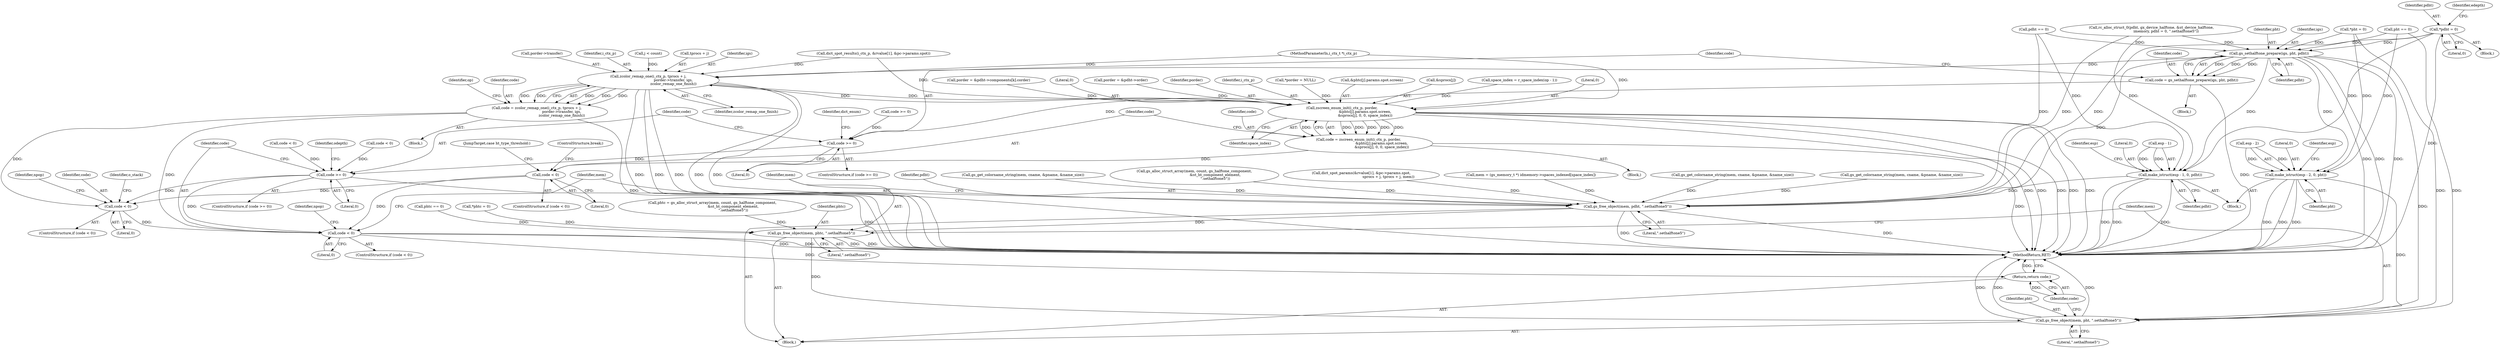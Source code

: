 digraph "0_ghostscript_f5c7555c30393e64ec1f5ab0dfae5b55b3b3fc78@pointer" {
"1000149" [label="(Call,*pdht = 0)"];
"1000681" [label="(Call,gs_sethalftone_prepare(igs, pht, pdht))"];
"1000679" [label="(Call,code = gs_sethalftone_prepare(igs, pht, pdht))"];
"1000686" [label="(Call,code >= 0)"];
"1000791" [label="(Call,code >= 0)"];
"1000983" [label="(Call,code < 0)"];
"1001013" [label="(Call,code < 0)"];
"1001029" [label="(Return,return code;)"];
"1000833" [label="(Call,make_istruct(esp - 2, 0, pht))"];
"1001025" [label="(Call,gs_free_object(mem, pht, \".sethalftone5\"))"];
"1000839" [label="(Call,make_istruct(esp - 1, 0, pdht))"];
"1001017" [label="(Call,gs_free_object(mem, pdht, \".sethalftone5\"))"];
"1001021" [label="(Call,gs_free_object(mem, phtc, \".sethalftone5\"))"];
"1000967" [label="(Call,zcolor_remap_one(i_ctx_p, tprocs + j,\n                                            porder->transfer, igs,\n                                            zcolor_remap_one_finish))"];
"1000927" [label="(Call,zscreen_enum_init(i_ctx_p, porder,\n                                         &phtc[j].params.spot.screen,\n                                         &sprocs[j], 0, 0, space_index))"];
"1000925" [label="(Call,code = zscreen_enum_init(i_ctx_p, porder,\n                                         &phtc[j].params.spot.screen,\n                                         &sprocs[j], 0, 0, space_index))"];
"1000948" [label="(Call,code < 0)"];
"1000965" [label="(Call,code = zcolor_remap_one(i_ctx_p, tprocs + j,\n                                            porder->transfer, igs,\n                                            zcolor_remap_one_finish))"];
"1000409" [label="(Call,phtc == 0)"];
"1000687" [label="(Identifier,code)"];
"1000791" [label="(Call,code >= 0)"];
"1001028" [label="(Literal,\".sethalftone5\")"];
"1000839" [label="(Call,make_istruct(esp - 1, 0, pdht))"];
"1000386" [label="(Call,gs_alloc_struct_array(mem, count, gs_halftone_component,\n                                     &st_ht_component_element,\n                                     \".sethalftone5\"))"];
"1001027" [label="(Identifier,pht)"];
"1000150" [label="(Identifier,pdht)"];
"1001014" [label="(Identifier,code)"];
"1000967" [label="(Call,zcolor_remap_one(i_ctx_p, tprocs + j,\n                                            porder->transfer, igs,\n                                            zcolor_remap_one_finish))"];
"1000906" [label="(Call,porder = &pdht->components[k].corder)"];
"1001017" [label="(Call,gs_free_object(mem, pdht, \".sethalftone5\"))"];
"1000846" [label="(Identifier,esp)"];
"1000646" [label="(Block,)"];
"1001026" [label="(Identifier,mem)"];
"1000145" [label="(Call,*pht = 0)"];
"1000746" [label="(Call,code < 0)"];
"1000947" [label="(ControlStructure,if (code < 0))"];
"1000794" [label="(Block,)"];
"1000978" [label="(Identifier,op)"];
"1001016" [label="(Block,)"];
"1000927" [label="(Call,zscreen_enum_init(i_ctx_p, porder,\n                                         &phtc[j].params.spot.screen,\n                                         &sprocs[j], 0, 0, space_index))"];
"1000983" [label="(Call,code < 0)"];
"1001018" [label="(Identifier,mem)"];
"1000393" [label="(Call,rc_alloc_struct_0(pdht, gx_device_halftone, &st_device_halftone,\n                          imemory, pdht = 0, \".sethalftone5\"))"];
"1001025" [label="(Call,gs_free_object(mem, pht, \".sethalftone5\"))"];
"1000790" [label="(ControlStructure,if (code >= 0))"];
"1000944" [label="(Literal,0)"];
"1000985" [label="(Literal,0)"];
"1000551" [label="(Call,dict_spot_params(&rvalue[1], &pc->params.spot,\n                                                sprocs + j, tprocs + j, mem))"];
"1000684" [label="(Identifier,pdht)"];
"1000833" [label="(Call,make_istruct(esp - 2, 0, pht))"];
"1000975" [label="(Identifier,igs)"];
"1000868" [label="(Call,porder = &pdht->order)"];
"1000951" [label="(ControlStructure,break;)"];
"1000929" [label="(Identifier,porder)"];
"1000952" [label="(JumpTarget,case ht_type_threshold:)"];
"1000844" [label="(Identifier,pdht)"];
"1000948" [label="(Call,code < 0)"];
"1000688" [label="(Literal,0)"];
"1000405" [label="(Call,pht == 0)"];
"1000203" [label="(Call,space_index = r_space_index(op - 1))"];
"1001015" [label="(Literal,0)"];
"1000838" [label="(Identifier,pht)"];
"1000945" [label="(Literal,0)"];
"1000960" [label="(Block,)"];
"1000209" [label="(Call,mem = (gs_memory_t *) idmemory->spaces_indexed[space_index])"];
"1001012" [label="(ControlStructure,if (code < 0))"];
"1000685" [label="(ControlStructure,if (code >= 0))"];
"1000134" [label="(Call,*phtc = 0)"];
"1000683" [label="(Identifier,pht)"];
"1000984" [label="(Identifier,code)"];
"1000982" [label="(ControlStructure,if (code < 0))"];
"1001024" [label="(Literal,\".sethalftone5\")"];
"1000126" [label="(MethodParameterIn,i_ctx_t *i_ctx_p)"];
"1000295" [label="(Call,gs_get_colorname_string(mem, cname, &pname, &name_size))"];
"1000792" [label="(Identifier,code)"];
"1000771" [label="(Call,dict_spot_results(i_ctx_p, &rvalue[1], &pc->params.spot))"];
"1000682" [label="(Identifier,igs)"];
"1001022" [label="(Identifier,mem)"];
"1000834" [label="(Call,esp - 2)"];
"1000925" [label="(Call,code = zscreen_enum_init(i_ctx_p, porder,\n                                         &phtc[j].params.spot.screen,\n                                         &sprocs[j], 0, 0, space_index))"];
"1000412" [label="(Call,pdht == 0)"];
"1000843" [label="(Literal,0)"];
"1000972" [label="(Call,porder->transfer)"];
"1000793" [label="(Literal,0)"];
"1000966" [label="(Identifier,code)"];
"1000797" [label="(Identifier,odepth)"];
"1000151" [label="(Literal,0)"];
"1000691" [label="(Identifier,dict_enum)"];
"1000837" [label="(Literal,0)"];
"1000989" [label="(Identifier,o_stack)"];
"1000149" [label="(Call,*pdht = 0)"];
"1001032" [label="(Identifier,npop)"];
"1001030" [label="(Identifier,code)"];
"1000968" [label="(Identifier,i_ctx_p)"];
"1001010" [label="(Identifier,npop)"];
"1000127" [label="(Block,)"];
"1000928" [label="(Identifier,i_ctx_p)"];
"1000859" [label="(Call,*porder = NULL)"];
"1000949" [label="(Identifier,code)"];
"1000679" [label="(Call,code = gs_sethalftone_prepare(igs, pht, pdht))"];
"1000852" [label="(Call,j < count)"];
"1000950" [label="(Literal,0)"];
"1000965" [label="(Call,code = zcolor_remap_one(i_ctx_p, tprocs + j,\n                                            porder->transfer, igs,\n                                            zcolor_remap_one_finish))"];
"1000841" [label="(Identifier,esp)"];
"1000680" [label="(Identifier,code)"];
"1000384" [label="(Call,phtc = gs_alloc_struct_array(mem, count, gs_halftone_component,\n                                     &st_ht_component_element,\n                                     \".sethalftone5\"))"];
"1000157" [label="(Identifier,edepth)"];
"1000681" [label="(Call,gs_sethalftone_prepare(igs, pht, pdht))"];
"1000738" [label="(Call,gs_get_colorname_string(mem, cname, &pname, &name_size))"];
"1000930" [label="(Call,&phtc[j].params.spot.screen)"];
"1000923" [label="(Block,)"];
"1000784" [label="(Call,code < 0)"];
"1001023" [label="(Identifier,phtc)"];
"1000840" [label="(Call,esp - 1)"];
"1000946" [label="(Identifier,space_index)"];
"1000969" [label="(Call,tprocs + j)"];
"1001021" [label="(Call,gs_free_object(mem, phtc, \".sethalftone5\"))"];
"1001029" [label="(Return,return code;)"];
"1000940" [label="(Call,&sprocs[j])"];
"1001042" [label="(MethodReturn,RET)"];
"1000643" [label="(Call,code >= 0)"];
"1001019" [label="(Identifier,pdht)"];
"1000976" [label="(Identifier,zcolor_remap_one_finish)"];
"1001020" [label="(Literal,\".sethalftone5\")"];
"1001013" [label="(Call,code < 0)"];
"1000686" [label="(Call,code >= 0)"];
"1000926" [label="(Identifier,code)"];
"1000481" [label="(Call,gs_get_colorname_string(mem, cname, &pname, &name_size))"];
"1000149" -> "1000127"  [label="AST: "];
"1000149" -> "1000151"  [label="CFG: "];
"1000150" -> "1000149"  [label="AST: "];
"1000151" -> "1000149"  [label="AST: "];
"1000157" -> "1000149"  [label="CFG: "];
"1000149" -> "1001042"  [label="DDG: "];
"1000149" -> "1000681"  [label="DDG: "];
"1000149" -> "1000839"  [label="DDG: "];
"1000149" -> "1001017"  [label="DDG: "];
"1000681" -> "1000679"  [label="AST: "];
"1000681" -> "1000684"  [label="CFG: "];
"1000682" -> "1000681"  [label="AST: "];
"1000683" -> "1000681"  [label="AST: "];
"1000684" -> "1000681"  [label="AST: "];
"1000679" -> "1000681"  [label="CFG: "];
"1000681" -> "1001042"  [label="DDG: "];
"1000681" -> "1001042"  [label="DDG: "];
"1000681" -> "1001042"  [label="DDG: "];
"1000681" -> "1000679"  [label="DDG: "];
"1000681" -> "1000679"  [label="DDG: "];
"1000681" -> "1000679"  [label="DDG: "];
"1000405" -> "1000681"  [label="DDG: "];
"1000145" -> "1000681"  [label="DDG: "];
"1000393" -> "1000681"  [label="DDG: "];
"1000412" -> "1000681"  [label="DDG: "];
"1000681" -> "1000833"  [label="DDG: "];
"1000681" -> "1000839"  [label="DDG: "];
"1000681" -> "1000967"  [label="DDG: "];
"1000681" -> "1001017"  [label="DDG: "];
"1000681" -> "1001025"  [label="DDG: "];
"1000679" -> "1000646"  [label="AST: "];
"1000680" -> "1000679"  [label="AST: "];
"1000687" -> "1000679"  [label="CFG: "];
"1000679" -> "1001042"  [label="DDG: "];
"1000679" -> "1000686"  [label="DDG: "];
"1000686" -> "1000685"  [label="AST: "];
"1000686" -> "1000688"  [label="CFG: "];
"1000687" -> "1000686"  [label="AST: "];
"1000688" -> "1000686"  [label="AST: "];
"1000691" -> "1000686"  [label="CFG: "];
"1000792" -> "1000686"  [label="CFG: "];
"1000643" -> "1000686"  [label="DDG: "];
"1000686" -> "1000791"  [label="DDG: "];
"1000791" -> "1000790"  [label="AST: "];
"1000791" -> "1000793"  [label="CFG: "];
"1000792" -> "1000791"  [label="AST: "];
"1000793" -> "1000791"  [label="AST: "];
"1000797" -> "1000791"  [label="CFG: "];
"1001014" -> "1000791"  [label="CFG: "];
"1000791" -> "1001042"  [label="DDG: "];
"1000784" -> "1000791"  [label="DDG: "];
"1000746" -> "1000791"  [label="DDG: "];
"1000791" -> "1000983"  [label="DDG: "];
"1000791" -> "1001013"  [label="DDG: "];
"1000983" -> "1000982"  [label="AST: "];
"1000983" -> "1000985"  [label="CFG: "];
"1000984" -> "1000983"  [label="AST: "];
"1000985" -> "1000983"  [label="AST: "];
"1000989" -> "1000983"  [label="CFG: "];
"1001010" -> "1000983"  [label="CFG: "];
"1000965" -> "1000983"  [label="DDG: "];
"1000948" -> "1000983"  [label="DDG: "];
"1000983" -> "1001013"  [label="DDG: "];
"1001013" -> "1001012"  [label="AST: "];
"1001013" -> "1001015"  [label="CFG: "];
"1001014" -> "1001013"  [label="AST: "];
"1001015" -> "1001013"  [label="AST: "];
"1001018" -> "1001013"  [label="CFG: "];
"1001032" -> "1001013"  [label="CFG: "];
"1001013" -> "1001042"  [label="DDG: "];
"1001013" -> "1001042"  [label="DDG: "];
"1000965" -> "1001013"  [label="DDG: "];
"1000948" -> "1001013"  [label="DDG: "];
"1001013" -> "1001029"  [label="DDG: "];
"1001029" -> "1001016"  [label="AST: "];
"1001029" -> "1001030"  [label="CFG: "];
"1001030" -> "1001029"  [label="AST: "];
"1001042" -> "1001029"  [label="CFG: "];
"1001029" -> "1001042"  [label="DDG: "];
"1001030" -> "1001029"  [label="DDG: "];
"1000833" -> "1000794"  [label="AST: "];
"1000833" -> "1000838"  [label="CFG: "];
"1000834" -> "1000833"  [label="AST: "];
"1000837" -> "1000833"  [label="AST: "];
"1000838" -> "1000833"  [label="AST: "];
"1000841" -> "1000833"  [label="CFG: "];
"1000833" -> "1001042"  [label="DDG: "];
"1000833" -> "1001042"  [label="DDG: "];
"1000833" -> "1001042"  [label="DDG: "];
"1000834" -> "1000833"  [label="DDG: "];
"1000834" -> "1000833"  [label="DDG: "];
"1000405" -> "1000833"  [label="DDG: "];
"1000145" -> "1000833"  [label="DDG: "];
"1000833" -> "1001025"  [label="DDG: "];
"1001025" -> "1001016"  [label="AST: "];
"1001025" -> "1001028"  [label="CFG: "];
"1001026" -> "1001025"  [label="AST: "];
"1001027" -> "1001025"  [label="AST: "];
"1001028" -> "1001025"  [label="AST: "];
"1001030" -> "1001025"  [label="CFG: "];
"1001025" -> "1001042"  [label="DDG: "];
"1001025" -> "1001042"  [label="DDG: "];
"1001025" -> "1001042"  [label="DDG: "];
"1001021" -> "1001025"  [label="DDG: "];
"1000405" -> "1001025"  [label="DDG: "];
"1000145" -> "1001025"  [label="DDG: "];
"1000839" -> "1000794"  [label="AST: "];
"1000839" -> "1000844"  [label="CFG: "];
"1000840" -> "1000839"  [label="AST: "];
"1000843" -> "1000839"  [label="AST: "];
"1000844" -> "1000839"  [label="AST: "];
"1000846" -> "1000839"  [label="CFG: "];
"1000839" -> "1001042"  [label="DDG: "];
"1000839" -> "1001042"  [label="DDG: "];
"1000839" -> "1001042"  [label="DDG: "];
"1000840" -> "1000839"  [label="DDG: "];
"1000840" -> "1000839"  [label="DDG: "];
"1000412" -> "1000839"  [label="DDG: "];
"1000393" -> "1000839"  [label="DDG: "];
"1000839" -> "1001017"  [label="DDG: "];
"1001017" -> "1001016"  [label="AST: "];
"1001017" -> "1001020"  [label="CFG: "];
"1001018" -> "1001017"  [label="AST: "];
"1001019" -> "1001017"  [label="AST: "];
"1001020" -> "1001017"  [label="AST: "];
"1001022" -> "1001017"  [label="CFG: "];
"1001017" -> "1001042"  [label="DDG: "];
"1001017" -> "1001042"  [label="DDG: "];
"1000295" -> "1001017"  [label="DDG: "];
"1000738" -> "1001017"  [label="DDG: "];
"1000386" -> "1001017"  [label="DDG: "];
"1000481" -> "1001017"  [label="DDG: "];
"1000209" -> "1001017"  [label="DDG: "];
"1000551" -> "1001017"  [label="DDG: "];
"1000412" -> "1001017"  [label="DDG: "];
"1000393" -> "1001017"  [label="DDG: "];
"1001017" -> "1001021"  [label="DDG: "];
"1001021" -> "1001016"  [label="AST: "];
"1001021" -> "1001024"  [label="CFG: "];
"1001022" -> "1001021"  [label="AST: "];
"1001023" -> "1001021"  [label="AST: "];
"1001024" -> "1001021"  [label="AST: "];
"1001026" -> "1001021"  [label="CFG: "];
"1001021" -> "1001042"  [label="DDG: "];
"1001021" -> "1001042"  [label="DDG: "];
"1000409" -> "1001021"  [label="DDG: "];
"1000134" -> "1001021"  [label="DDG: "];
"1000384" -> "1001021"  [label="DDG: "];
"1000967" -> "1000965"  [label="AST: "];
"1000967" -> "1000976"  [label="CFG: "];
"1000968" -> "1000967"  [label="AST: "];
"1000969" -> "1000967"  [label="AST: "];
"1000972" -> "1000967"  [label="AST: "];
"1000975" -> "1000967"  [label="AST: "];
"1000976" -> "1000967"  [label="AST: "];
"1000965" -> "1000967"  [label="CFG: "];
"1000967" -> "1001042"  [label="DDG: "];
"1000967" -> "1001042"  [label="DDG: "];
"1000967" -> "1001042"  [label="DDG: "];
"1000967" -> "1001042"  [label="DDG: "];
"1000967" -> "1001042"  [label="DDG: "];
"1000967" -> "1000927"  [label="DDG: "];
"1000967" -> "1000965"  [label="DDG: "];
"1000967" -> "1000965"  [label="DDG: "];
"1000967" -> "1000965"  [label="DDG: "];
"1000967" -> "1000965"  [label="DDG: "];
"1000967" -> "1000965"  [label="DDG: "];
"1000771" -> "1000967"  [label="DDG: "];
"1000927" -> "1000967"  [label="DDG: "];
"1000126" -> "1000967"  [label="DDG: "];
"1000852" -> "1000967"  [label="DDG: "];
"1000927" -> "1000925"  [label="AST: "];
"1000927" -> "1000946"  [label="CFG: "];
"1000928" -> "1000927"  [label="AST: "];
"1000929" -> "1000927"  [label="AST: "];
"1000930" -> "1000927"  [label="AST: "];
"1000940" -> "1000927"  [label="AST: "];
"1000944" -> "1000927"  [label="AST: "];
"1000945" -> "1000927"  [label="AST: "];
"1000946" -> "1000927"  [label="AST: "];
"1000925" -> "1000927"  [label="CFG: "];
"1000927" -> "1001042"  [label="DDG: "];
"1000927" -> "1001042"  [label="DDG: "];
"1000927" -> "1001042"  [label="DDG: "];
"1000927" -> "1001042"  [label="DDG: "];
"1000927" -> "1001042"  [label="DDG: "];
"1000927" -> "1000925"  [label="DDG: "];
"1000927" -> "1000925"  [label="DDG: "];
"1000927" -> "1000925"  [label="DDG: "];
"1000927" -> "1000925"  [label="DDG: "];
"1000927" -> "1000925"  [label="DDG: "];
"1000927" -> "1000925"  [label="DDG: "];
"1000771" -> "1000927"  [label="DDG: "];
"1000126" -> "1000927"  [label="DDG: "];
"1000906" -> "1000927"  [label="DDG: "];
"1000859" -> "1000927"  [label="DDG: "];
"1000868" -> "1000927"  [label="DDG: "];
"1000203" -> "1000927"  [label="DDG: "];
"1000925" -> "1000923"  [label="AST: "];
"1000926" -> "1000925"  [label="AST: "];
"1000949" -> "1000925"  [label="CFG: "];
"1000925" -> "1001042"  [label="DDG: "];
"1000925" -> "1000948"  [label="DDG: "];
"1000948" -> "1000947"  [label="AST: "];
"1000948" -> "1000950"  [label="CFG: "];
"1000949" -> "1000948"  [label="AST: "];
"1000950" -> "1000948"  [label="AST: "];
"1000951" -> "1000948"  [label="CFG: "];
"1000952" -> "1000948"  [label="CFG: "];
"1000965" -> "1000960"  [label="AST: "];
"1000966" -> "1000965"  [label="AST: "];
"1000978" -> "1000965"  [label="CFG: "];
"1000965" -> "1001042"  [label="DDG: "];
}
